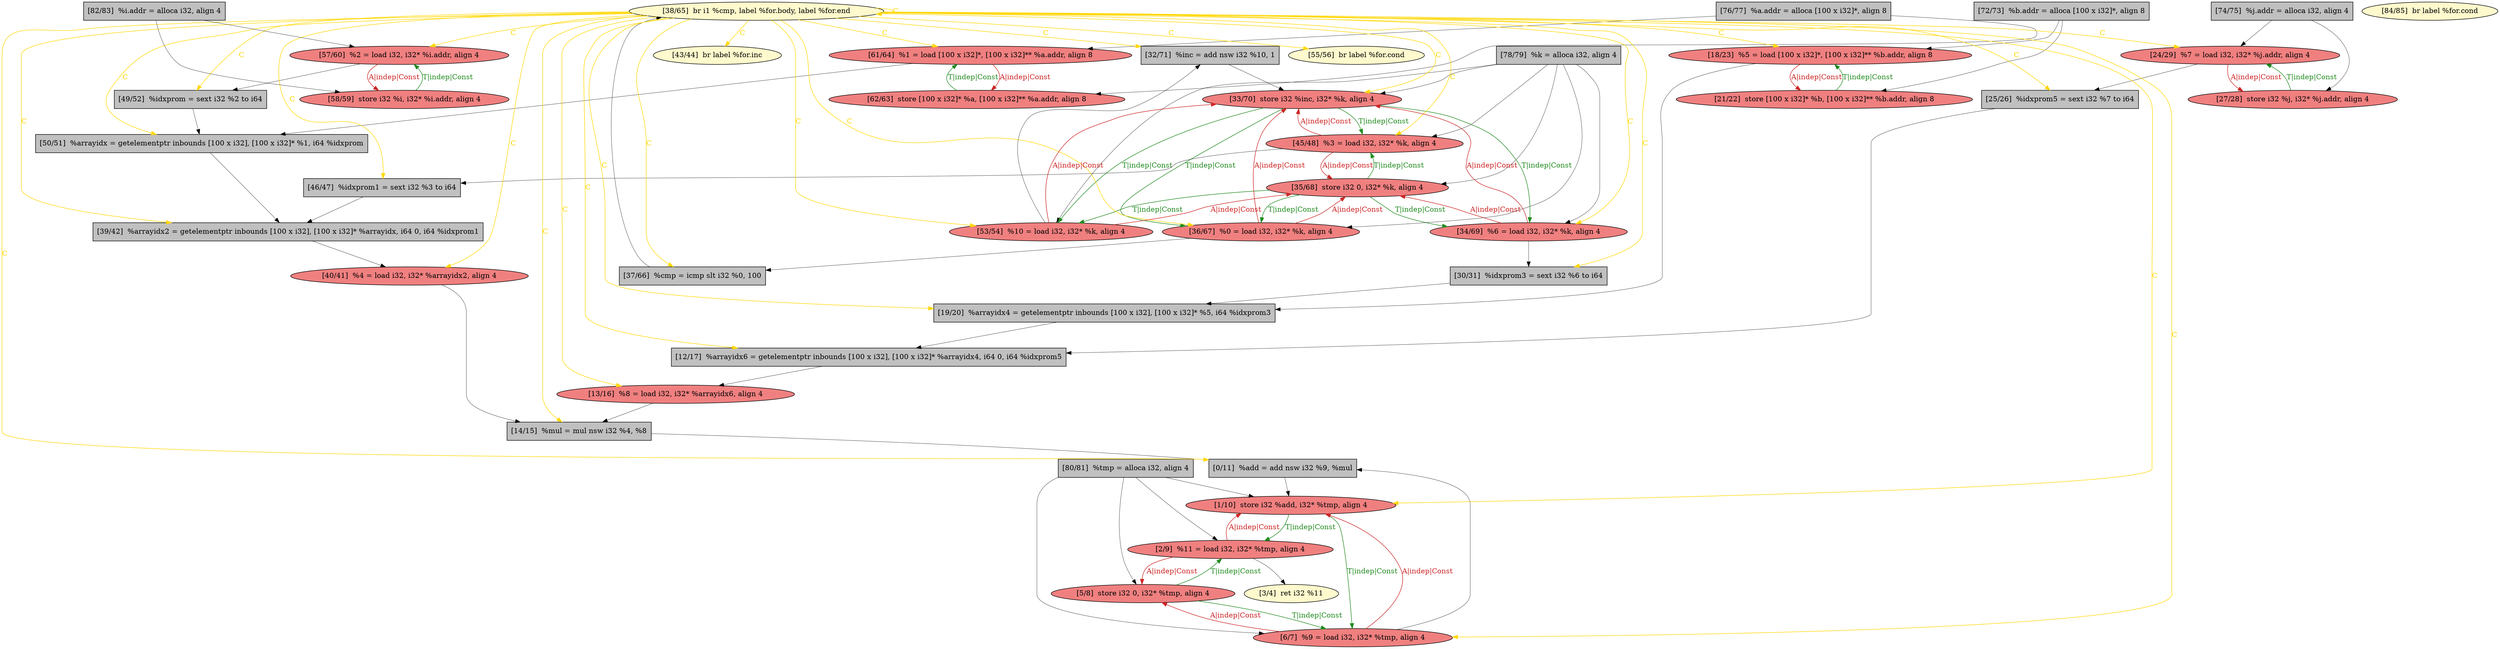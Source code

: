 
digraph G {


node100 [fillcolor=lightcoral,label="[40/41]  %4 = load i32, i32* %arrayidx2, align 4",shape=ellipse,style=filled ]
node99 [fillcolor=grey,label="[46/47]  %idxprom1 = sext i32 %3 to i64",shape=rectangle,style=filled ]
node94 [fillcolor=grey,label="[14/15]  %mul = mul nsw i32 %4, %8",shape=rectangle,style=filled ]
node72 [fillcolor=lemonchiffon,label="[55/56]  br label %for.cond",shape=ellipse,style=filled ]
node63 [fillcolor=lightcoral,label="[24/29]  %7 = load i32, i32* %j.addr, align 4",shape=ellipse,style=filled ]
node71 [fillcolor=lightcoral,label="[35/68]  store i32 0, i32* %k, align 4",shape=ellipse,style=filled ]
node92 [fillcolor=lemonchiffon,label="[84/85]  br label %for.cond",shape=ellipse,style=filled ]
node70 [fillcolor=grey,label="[72/73]  %b.addr = alloca [100 x i32]*, align 8",shape=rectangle,style=filled ]
node82 [fillcolor=grey,label="[78/79]  %k = alloca i32, align 4",shape=rectangle,style=filled ]
node96 [fillcolor=lightcoral,label="[5/8]  store i32 0, i32* %tmp, align 4",shape=ellipse,style=filled ]
node67 [fillcolor=grey,label="[39/42]  %arrayidx2 = getelementptr inbounds [100 x i32], [100 x i32]* %arrayidx, i64 0, i64 %idxprom1",shape=rectangle,style=filled ]
node68 [fillcolor=lightcoral,label="[1/10]  store i32 %add, i32* %tmp, align 4",shape=ellipse,style=filled ]
node62 [fillcolor=lightcoral,label="[13/16]  %8 = load i32, i32* %arrayidx6, align 4",shape=ellipse,style=filled ]
node66 [fillcolor=grey,label="[32/71]  %inc = add nsw i32 %10, 1",shape=rectangle,style=filled ]
node95 [fillcolor=lightcoral,label="[33/70]  store i32 %inc, i32* %k, align 4",shape=ellipse,style=filled ]
node65 [fillcolor=lightcoral,label="[21/22]  store [100 x i32]* %b, [100 x i32]** %b.addr, align 8",shape=ellipse,style=filled ]
node73 [fillcolor=grey,label="[74/75]  %j.addr = alloca i32, align 4",shape=rectangle,style=filled ]
node64 [fillcolor=grey,label="[30/31]  %idxprom3 = sext i32 %6 to i64",shape=rectangle,style=filled ]
node59 [fillcolor=grey,label="[12/17]  %arrayidx6 = getelementptr inbounds [100 x i32], [100 x i32]* %arrayidx4, i64 0, i64 %idxprom5",shape=rectangle,style=filled ]
node98 [fillcolor=grey,label="[25/26]  %idxprom5 = sext i32 %7 to i64",shape=rectangle,style=filled ]
node77 [fillcolor=grey,label="[19/20]  %arrayidx4 = getelementptr inbounds [100 x i32], [100 x i32]* %5, i64 %idxprom3",shape=rectangle,style=filled ]
node61 [fillcolor=lightcoral,label="[18/23]  %5 = load [100 x i32]*, [100 x i32]** %b.addr, align 8",shape=ellipse,style=filled ]
node79 [fillcolor=lightcoral,label="[2/9]  %11 = load i32, i32* %tmp, align 4",shape=ellipse,style=filled ]
node80 [fillcolor=grey,label="[76/77]  %a.addr = alloca [100 x i32]*, align 8",shape=rectangle,style=filled ]
node58 [fillcolor=grey,label="[0/11]  %add = add nsw i32 %9, %mul",shape=rectangle,style=filled ]
node87 [fillcolor=lightcoral,label="[57/60]  %2 = load i32, i32* %i.addr, align 4",shape=ellipse,style=filled ]
node60 [fillcolor=lightcoral,label="[6/7]  %9 = load i32, i32* %tmp, align 4",shape=ellipse,style=filled ]
node97 [fillcolor=lightcoral,label="[45/48]  %3 = load i32, i32* %k, align 4",shape=ellipse,style=filled ]
node91 [fillcolor=lightcoral,label="[61/64]  %1 = load [100 x i32]*, [100 x i32]** %a.addr, align 8",shape=ellipse,style=filled ]
node74 [fillcolor=grey,label="[50/51]  %arrayidx = getelementptr inbounds [100 x i32], [100 x i32]* %1, i64 %idxprom",shape=rectangle,style=filled ]
node90 [fillcolor=lightcoral,label="[58/59]  store i32 %i, i32* %i.addr, align 4",shape=ellipse,style=filled ]
node86 [fillcolor=grey,label="[80/81]  %tmp = alloca i32, align 4",shape=rectangle,style=filled ]
node75 [fillcolor=lightcoral,label="[36/67]  %0 = load i32, i32* %k, align 4",shape=ellipse,style=filled ]
node76 [fillcolor=grey,label="[37/66]  %cmp = icmp slt i32 %0, 100",shape=rectangle,style=filled ]
node78 [fillcolor=lemonchiffon,label="[43/44]  br label %for.inc",shape=ellipse,style=filled ]
node69 [fillcolor=lightcoral,label="[27/28]  store i32 %j, i32* %j.addr, align 4",shape=ellipse,style=filled ]
node81 [fillcolor=lemonchiffon,label="[3/4]  ret i32 %11",shape=ellipse,style=filled ]
node84 [fillcolor=lemonchiffon,label="[38/65]  br i1 %cmp, label %for.body, label %for.end",shape=ellipse,style=filled ]
node83 [fillcolor=lightcoral,label="[53/54]  %10 = load i32, i32* %k, align 4",shape=ellipse,style=filled ]
node85 [fillcolor=lightcoral,label="[34/69]  %6 = load i32, i32* %k, align 4",shape=ellipse,style=filled ]
node93 [fillcolor=grey,label="[49/52]  %idxprom = sext i32 %2 to i64",shape=rectangle,style=filled ]
node88 [fillcolor=lightcoral,label="[62/63]  store [100 x i32]* %a, [100 x i32]** %a.addr, align 8",shape=ellipse,style=filled ]
node89 [fillcolor=grey,label="[82/83]  %i.addr = alloca i32, align 4",shape=rectangle,style=filled ]

node84->node83 [style=solid,color=gold,label="C",penwidth=1.0,fontcolor=gold ]
node71->node85 [style=solid,color=forestgreen,label="T|indep|Const",penwidth=1.0,fontcolor=forestgreen ]
node63->node69 [style=solid,color=firebrick3,label="A|indep|Const",penwidth=1.0,fontcolor=firebrick3 ]
node90->node87 [style=solid,color=forestgreen,label="T|indep|Const",penwidth=1.0,fontcolor=forestgreen ]
node68->node60 [style=solid,color=forestgreen,label="T|indep|Const",penwidth=1.0,fontcolor=forestgreen ]
node82->node85 [style=solid,color=black,label="",penwidth=0.5,fontcolor=black ]
node75->node95 [style=solid,color=firebrick3,label="A|indep|Const",penwidth=1.0,fontcolor=firebrick3 ]
node60->node68 [style=solid,color=firebrick3,label="A|indep|Const",penwidth=1.0,fontcolor=firebrick3 ]
node95->node75 [style=solid,color=forestgreen,label="T|indep|Const",penwidth=1.0,fontcolor=forestgreen ]
node71->node83 [style=solid,color=forestgreen,label="T|indep|Const",penwidth=1.0,fontcolor=forestgreen ]
node85->node95 [style=solid,color=firebrick3,label="A|indep|Const",penwidth=1.0,fontcolor=firebrick3 ]
node95->node85 [style=solid,color=forestgreen,label="T|indep|Const",penwidth=1.0,fontcolor=forestgreen ]
node96->node79 [style=solid,color=forestgreen,label="T|indep|Const",penwidth=1.0,fontcolor=forestgreen ]
node83->node95 [style=solid,color=firebrick3,label="A|indep|Const",penwidth=1.0,fontcolor=firebrick3 ]
node84->node100 [style=solid,color=gold,label="C",penwidth=1.0,fontcolor=gold ]
node95->node97 [style=solid,color=forestgreen,label="T|indep|Const",penwidth=1.0,fontcolor=forestgreen ]
node86->node60 [style=solid,color=black,label="",penwidth=0.5,fontcolor=black ]
node84->node61 [style=solid,color=gold,label="C",penwidth=1.0,fontcolor=gold ]
node59->node62 [style=solid,color=black,label="",penwidth=0.5,fontcolor=black ]
node94->node58 [style=solid,color=black,label="",penwidth=0.5,fontcolor=black ]
node84->node68 [style=solid,color=gold,label="C",penwidth=1.0,fontcolor=gold ]
node84->node63 [style=solid,color=gold,label="C",penwidth=1.0,fontcolor=gold ]
node66->node95 [style=solid,color=black,label="",penwidth=0.5,fontcolor=black ]
node83->node71 [style=solid,color=firebrick3,label="A|indep|Const",penwidth=1.0,fontcolor=firebrick3 ]
node62->node94 [style=solid,color=black,label="",penwidth=0.5,fontcolor=black ]
node87->node90 [style=solid,color=firebrick3,label="A|indep|Const",penwidth=1.0,fontcolor=firebrick3 ]
node73->node63 [style=solid,color=black,label="",penwidth=0.5,fontcolor=black ]
node63->node98 [style=solid,color=black,label="",penwidth=0.5,fontcolor=black ]
node64->node77 [style=solid,color=black,label="",penwidth=0.5,fontcolor=black ]
node70->node61 [style=solid,color=black,label="",penwidth=0.5,fontcolor=black ]
node98->node59 [style=solid,color=black,label="",penwidth=0.5,fontcolor=black ]
node89->node87 [style=solid,color=black,label="",penwidth=0.5,fontcolor=black ]
node76->node84 [style=solid,color=black,label="",penwidth=0.5,fontcolor=black ]
node84->node76 [style=solid,color=gold,label="C",penwidth=1.0,fontcolor=gold ]
node80->node88 [style=solid,color=black,label="",penwidth=0.5,fontcolor=black ]
node82->node83 [style=solid,color=black,label="",penwidth=0.5,fontcolor=black ]
node84->node94 [style=solid,color=gold,label="C",penwidth=1.0,fontcolor=gold ]
node82->node97 [style=solid,color=black,label="",penwidth=0.5,fontcolor=black ]
node79->node81 [style=solid,color=black,label="",penwidth=0.5,fontcolor=black ]
node84->node93 [style=solid,color=gold,label="C",penwidth=1.0,fontcolor=gold ]
node84->node91 [style=solid,color=gold,label="C",penwidth=1.0,fontcolor=gold ]
node77->node59 [style=solid,color=black,label="",penwidth=0.5,fontcolor=black ]
node84->node97 [style=solid,color=gold,label="C",penwidth=1.0,fontcolor=gold ]
node97->node95 [style=solid,color=firebrick3,label="A|indep|Const",penwidth=1.0,fontcolor=firebrick3 ]
node86->node68 [style=solid,color=black,label="",penwidth=0.5,fontcolor=black ]
node84->node58 [style=solid,color=gold,label="C",penwidth=1.0,fontcolor=gold ]
node84->node87 [style=solid,color=gold,label="C",penwidth=1.0,fontcolor=gold ]
node84->node84 [style=solid,color=gold,label="C",penwidth=1.0,fontcolor=gold ]
node84->node95 [style=solid,color=gold,label="C",penwidth=1.0,fontcolor=gold ]
node84->node98 [style=solid,color=gold,label="C",penwidth=1.0,fontcolor=gold ]
node84->node72 [style=solid,color=gold,label="C",penwidth=1.0,fontcolor=gold ]
node84->node62 [style=solid,color=gold,label="C",penwidth=1.0,fontcolor=gold ]
node84->node59 [style=solid,color=gold,label="C",penwidth=1.0,fontcolor=gold ]
node97->node71 [style=solid,color=firebrick3,label="A|indep|Const",penwidth=1.0,fontcolor=firebrick3 ]
node84->node75 [style=solid,color=gold,label="C",penwidth=1.0,fontcolor=gold ]
node97->node99 [style=solid,color=black,label="",penwidth=0.5,fontcolor=black ]
node89->node90 [style=solid,color=black,label="",penwidth=0.5,fontcolor=black ]
node91->node74 [style=solid,color=black,label="",penwidth=0.5,fontcolor=black ]
node84->node74 [style=solid,color=gold,label="C",penwidth=1.0,fontcolor=gold ]
node82->node95 [style=solid,color=black,label="",penwidth=0.5,fontcolor=black ]
node84->node85 [style=solid,color=gold,label="C",penwidth=1.0,fontcolor=gold ]
node60->node96 [style=solid,color=firebrick3,label="A|indep|Const",penwidth=1.0,fontcolor=firebrick3 ]
node60->node58 [style=solid,color=black,label="",penwidth=0.5,fontcolor=black ]
node86->node79 [style=solid,color=black,label="",penwidth=0.5,fontcolor=black ]
node84->node64 [style=solid,color=gold,label="C",penwidth=1.0,fontcolor=gold ]
node58->node68 [style=solid,color=black,label="",penwidth=0.5,fontcolor=black ]
node75->node76 [style=solid,color=black,label="",penwidth=0.5,fontcolor=black ]
node67->node100 [style=solid,color=black,label="",penwidth=0.5,fontcolor=black ]
node87->node93 [style=solid,color=black,label="",penwidth=0.5,fontcolor=black ]
node80->node91 [style=solid,color=black,label="",penwidth=0.5,fontcolor=black ]
node71->node97 [style=solid,color=forestgreen,label="T|indep|Const",penwidth=1.0,fontcolor=forestgreen ]
node85->node64 [style=solid,color=black,label="",penwidth=0.5,fontcolor=black ]
node70->node65 [style=solid,color=black,label="",penwidth=0.5,fontcolor=black ]
node84->node77 [style=solid,color=gold,label="C",penwidth=1.0,fontcolor=gold ]
node61->node65 [style=solid,color=firebrick3,label="A|indep|Const",penwidth=1.0,fontcolor=firebrick3 ]
node79->node96 [style=solid,color=firebrick3,label="A|indep|Const",penwidth=1.0,fontcolor=firebrick3 ]
node82->node75 [style=solid,color=black,label="",penwidth=0.5,fontcolor=black ]
node96->node60 [style=solid,color=forestgreen,label="T|indep|Const",penwidth=1.0,fontcolor=forestgreen ]
node86->node96 [style=solid,color=black,label="",penwidth=0.5,fontcolor=black ]
node69->node63 [style=solid,color=forestgreen,label="T|indep|Const",penwidth=1.0,fontcolor=forestgreen ]
node82->node71 [style=solid,color=black,label="",penwidth=0.5,fontcolor=black ]
node84->node66 [style=solid,color=gold,label="C",penwidth=1.0,fontcolor=gold ]
node85->node71 [style=solid,color=firebrick3,label="A|indep|Const",penwidth=1.0,fontcolor=firebrick3 ]
node84->node67 [style=solid,color=gold,label="C",penwidth=1.0,fontcolor=gold ]
node79->node68 [style=solid,color=firebrick3,label="A|indep|Const",penwidth=1.0,fontcolor=firebrick3 ]
node83->node66 [style=solid,color=black,label="",penwidth=0.5,fontcolor=black ]
node73->node69 [style=solid,color=black,label="",penwidth=0.5,fontcolor=black ]
node88->node91 [style=solid,color=forestgreen,label="T|indep|Const",penwidth=1.0,fontcolor=forestgreen ]
node84->node99 [style=solid,color=gold,label="C",penwidth=1.0,fontcolor=gold ]
node65->node61 [style=solid,color=forestgreen,label="T|indep|Const",penwidth=1.0,fontcolor=forestgreen ]
node93->node74 [style=solid,color=black,label="",penwidth=0.5,fontcolor=black ]
node74->node67 [style=solid,color=black,label="",penwidth=0.5,fontcolor=black ]
node75->node71 [style=solid,color=firebrick3,label="A|indep|Const",penwidth=1.0,fontcolor=firebrick3 ]
node99->node67 [style=solid,color=black,label="",penwidth=0.5,fontcolor=black ]
node68->node79 [style=solid,color=forestgreen,label="T|indep|Const",penwidth=1.0,fontcolor=forestgreen ]
node84->node60 [style=solid,color=gold,label="C",penwidth=1.0,fontcolor=gold ]
node100->node94 [style=solid,color=black,label="",penwidth=0.5,fontcolor=black ]
node61->node77 [style=solid,color=black,label="",penwidth=0.5,fontcolor=black ]
node84->node78 [style=solid,color=gold,label="C",penwidth=1.0,fontcolor=gold ]
node91->node88 [style=solid,color=firebrick3,label="A|indep|Const",penwidth=1.0,fontcolor=firebrick3 ]
node71->node75 [style=solid,color=forestgreen,label="T|indep|Const",penwidth=1.0,fontcolor=forestgreen ]
node95->node83 [style=solid,color=forestgreen,label="T|indep|Const",penwidth=1.0,fontcolor=forestgreen ]


}
